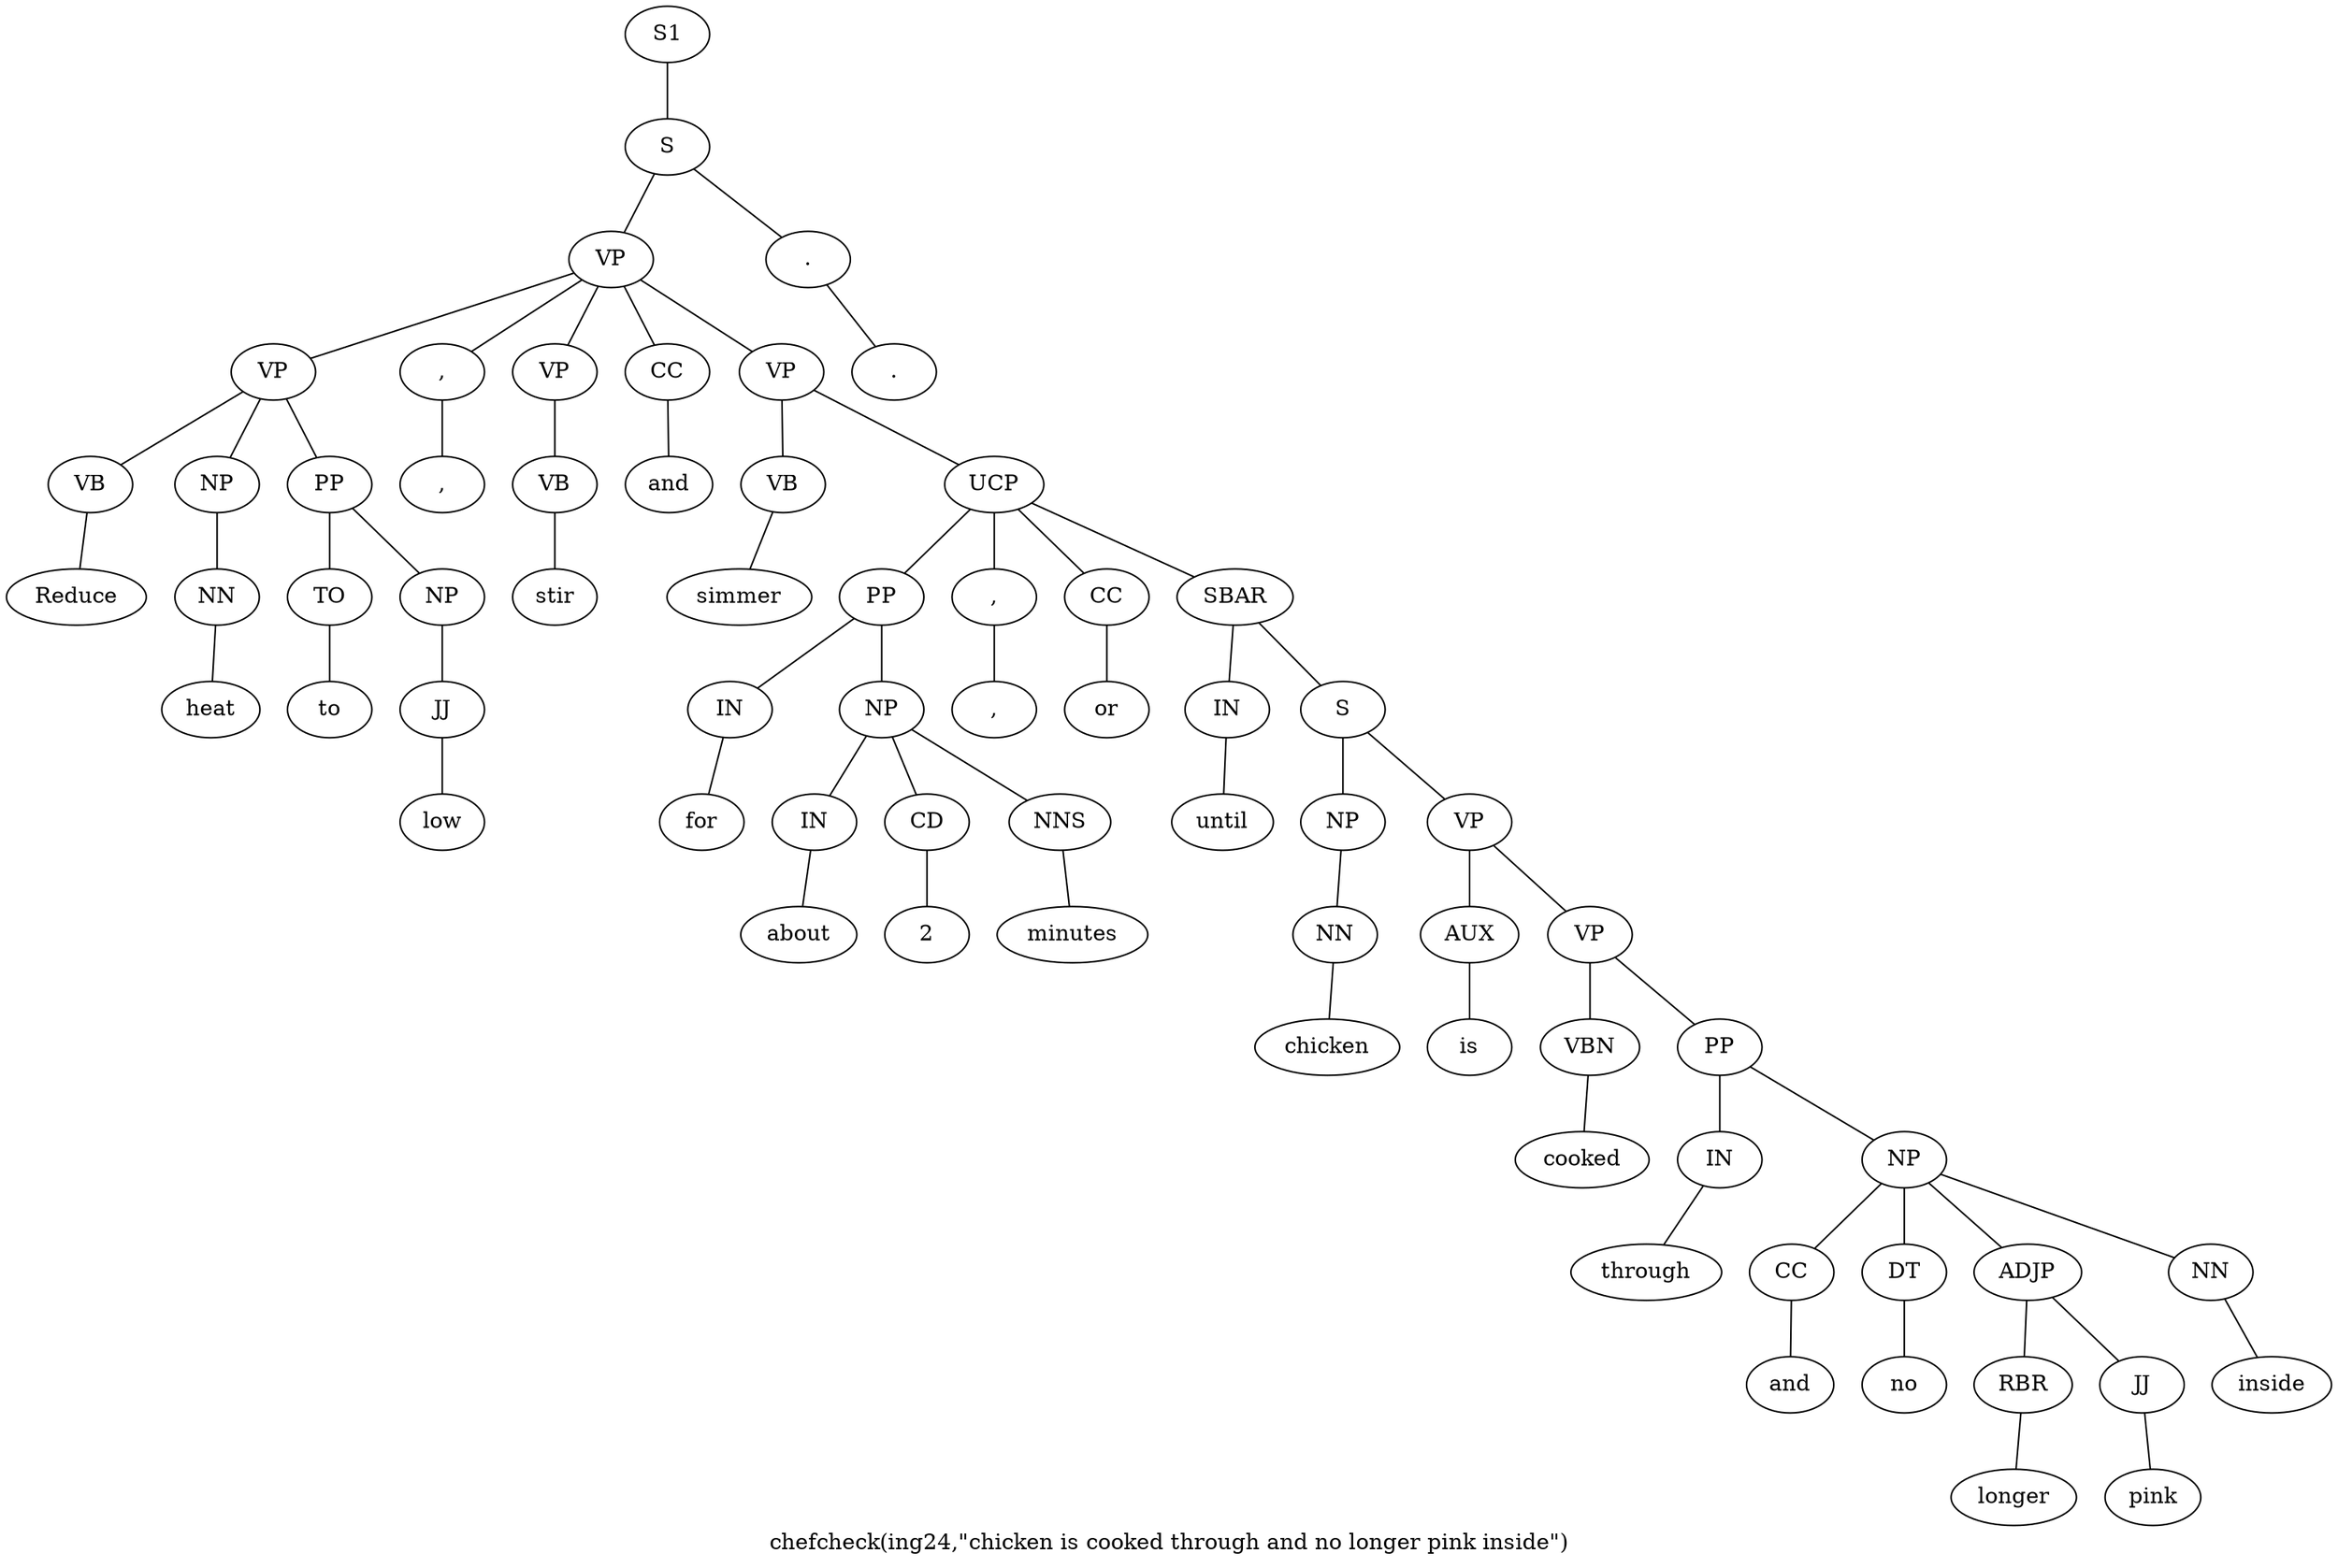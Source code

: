 graph SyntaxGraph {
	label = "chefcheck(ing24,\"chicken is cooked through and no longer pink inside\")";
	Node0 [label="S1"];
	Node1 [label="S"];
	Node2 [label="VP"];
	Node3 [label="VP"];
	Node4 [label="VB"];
	Node5 [label="Reduce"];
	Node6 [label="NP"];
	Node7 [label="NN"];
	Node8 [label="heat"];
	Node9 [label="PP"];
	Node10 [label="TO"];
	Node11 [label="to"];
	Node12 [label="NP"];
	Node13 [label="JJ"];
	Node14 [label="low"];
	Node15 [label=","];
	Node16 [label=","];
	Node17 [label="VP"];
	Node18 [label="VB"];
	Node19 [label="stir"];
	Node20 [label="CC"];
	Node21 [label="and"];
	Node22 [label="VP"];
	Node23 [label="VB"];
	Node24 [label="simmer"];
	Node25 [label="UCP"];
	Node26 [label="PP"];
	Node27 [label="IN"];
	Node28 [label="for"];
	Node29 [label="NP"];
	Node30 [label="IN"];
	Node31 [label="about"];
	Node32 [label="CD"];
	Node33 [label="2"];
	Node34 [label="NNS"];
	Node35 [label="minutes"];
	Node36 [label=","];
	Node37 [label=","];
	Node38 [label="CC"];
	Node39 [label="or"];
	Node40 [label="SBAR"];
	Node41 [label="IN"];
	Node42 [label="until"];
	Node43 [label="S"];
	Node44 [label="NP"];
	Node45 [label="NN"];
	Node46 [label="chicken"];
	Node47 [label="VP"];
	Node48 [label="AUX"];
	Node49 [label="is"];
	Node50 [label="VP"];
	Node51 [label="VBN"];
	Node52 [label="cooked"];
	Node53 [label="PP"];
	Node54 [label="IN"];
	Node55 [label="through"];
	Node56 [label="NP"];
	Node57 [label="CC"];
	Node58 [label="and"];
	Node59 [label="DT"];
	Node60 [label="no"];
	Node61 [label="ADJP"];
	Node62 [label="RBR"];
	Node63 [label="longer"];
	Node64 [label="JJ"];
	Node65 [label="pink"];
	Node66 [label="NN"];
	Node67 [label="inside"];
	Node68 [label="."];
	Node69 [label="."];

	Node0 -- Node1;
	Node1 -- Node2;
	Node1 -- Node68;
	Node2 -- Node3;
	Node2 -- Node15;
	Node2 -- Node17;
	Node2 -- Node20;
	Node2 -- Node22;
	Node3 -- Node4;
	Node3 -- Node6;
	Node3 -- Node9;
	Node4 -- Node5;
	Node6 -- Node7;
	Node7 -- Node8;
	Node9 -- Node10;
	Node9 -- Node12;
	Node10 -- Node11;
	Node12 -- Node13;
	Node13 -- Node14;
	Node15 -- Node16;
	Node17 -- Node18;
	Node18 -- Node19;
	Node20 -- Node21;
	Node22 -- Node23;
	Node22 -- Node25;
	Node23 -- Node24;
	Node25 -- Node26;
	Node25 -- Node36;
	Node25 -- Node38;
	Node25 -- Node40;
	Node26 -- Node27;
	Node26 -- Node29;
	Node27 -- Node28;
	Node29 -- Node30;
	Node29 -- Node32;
	Node29 -- Node34;
	Node30 -- Node31;
	Node32 -- Node33;
	Node34 -- Node35;
	Node36 -- Node37;
	Node38 -- Node39;
	Node40 -- Node41;
	Node40 -- Node43;
	Node41 -- Node42;
	Node43 -- Node44;
	Node43 -- Node47;
	Node44 -- Node45;
	Node45 -- Node46;
	Node47 -- Node48;
	Node47 -- Node50;
	Node48 -- Node49;
	Node50 -- Node51;
	Node50 -- Node53;
	Node51 -- Node52;
	Node53 -- Node54;
	Node53 -- Node56;
	Node54 -- Node55;
	Node56 -- Node57;
	Node56 -- Node59;
	Node56 -- Node61;
	Node56 -- Node66;
	Node57 -- Node58;
	Node59 -- Node60;
	Node61 -- Node62;
	Node61 -- Node64;
	Node62 -- Node63;
	Node64 -- Node65;
	Node66 -- Node67;
	Node68 -- Node69;
}